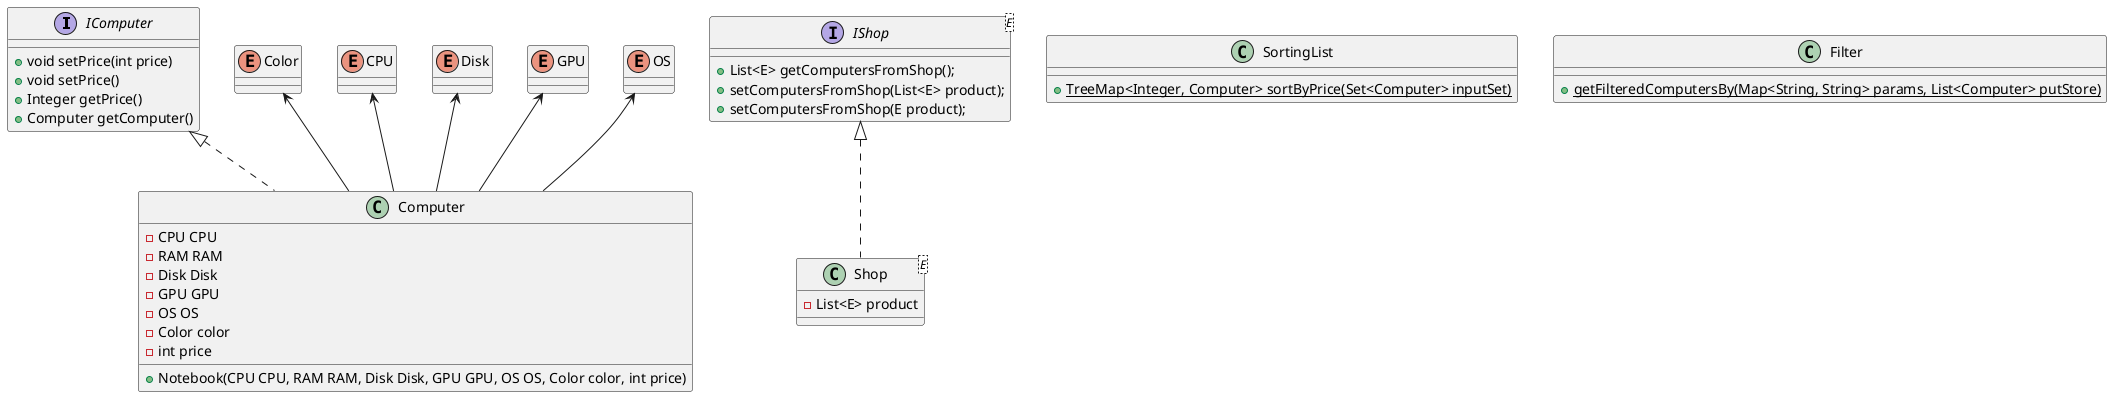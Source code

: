@startuml
interface IComputer{
    + void setPrice(int price)
    + void setPrice()
    + Integer getPrice()
    + Computer getComputer()
}

interface IShop<E>{
    + List<E> getComputersFromShop();
    + setComputersFromShop(List<E> product);
    + setComputersFromShop(E product);
}

class Shop<E> implements IShop{
    - List<E> product
}

class Computer implements IComputer{
    - CPU CPU
    - RAM RAM
    - Disk Disk
    - GPU GPU
    - OS OS
    - Color color
    - int price
    + Notebook(CPU CPU, RAM RAM, Disk Disk, GPU GPU, OS OS, Color color, int price)
}

class SortingList{
    + {static} TreeMap<Integer, Computer> sortByPrice(Set<Computer> inputSet)
}

Enum Color
Enum CPU
Enum Disk
Enum GPU
Enum OS

class Filter{
    +{static} getFilteredComputersBy(Map<String, String> params, List<Computer> putStore)
}

Color <-- Computer
CPU <-- Computer
Disk <-- Computer
GPU <-- Computer
OS <-- Computer



@enduml